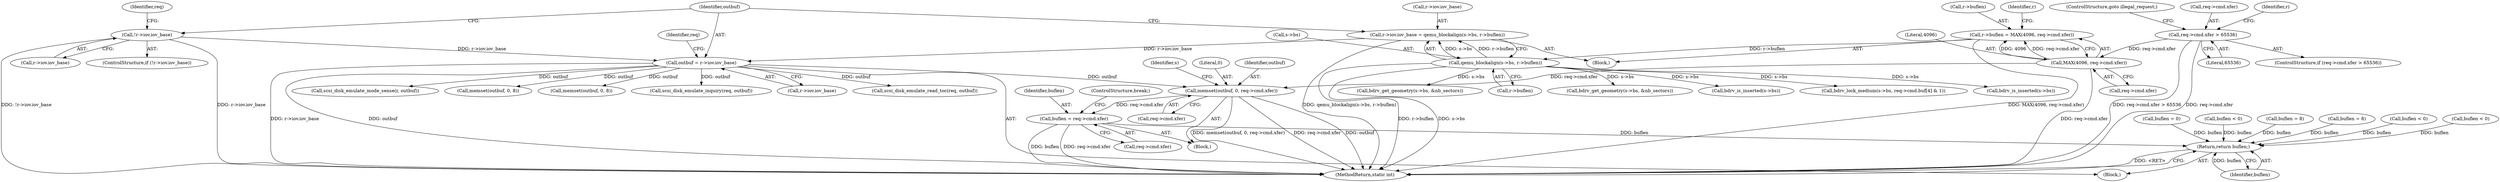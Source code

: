 digraph "0_qemu_7285477ab11831b1cf56e45878a89170dd06d9b9@API" {
"1000462" [label="(Call,memset(outbuf, 0, req->cmd.xfer))"];
"1000179" [label="(Call,outbuf = r->iov.iov_base)"];
"1000138" [label="(Call,!r->iov.iov_base)"];
"1000166" [label="(Call,r->iov.iov_base = qemu_blockalign(s->bs, r->buflen))"];
"1000172" [label="(Call,qemu_blockalign(s->bs, r->buflen))"];
"1000155" [label="(Call,r->buflen = MAX(4096, req->cmd.xfer))"];
"1000159" [label="(Call,MAX(4096, req->cmd.xfer))"];
"1000146" [label="(Call,req->cmd.xfer > 65536)"];
"1000616" [label="(Call,buflen = req->cmd.xfer)"];
"1000637" [label="(Return,return buflen;)"];
"1000224" [label="(Call,scsi_disk_emulate_mode_sense(r, outbuf))"];
"1000173" [label="(Call,s->bs)"];
"1000465" [label="(Call,req->cmd.xfer)"];
"1000190" [label="(Identifier,req)"];
"1000161" [label="(Call,req->cmd.xfer)"];
"1000464" [label="(Literal,0)"];
"1000646" [label="(Call,bdrv_is_inserted(s->bs))"];
"1000156" [label="(Call,r->buflen)"];
"1000682" [label="(MethodReturn,static int)"];
"1000114" [label="(Block,)"];
"1000137" [label="(ControlStructure,if (!r->iov.iov_base))"];
"1000134" [label="(Call,buflen = 0)"];
"1000463" [label="(Identifier,outbuf)"];
"1000623" [label="(ControlStructure,break;)"];
"1000155" [label="(Call,r->buflen = MAX(4096, req->cmd.xfer))"];
"1000166" [label="(Call,r->iov.iov_base = qemu_blockalign(s->bs, r->buflen))"];
"1000152" [label="(Literal,65536)"];
"1000433" [label="(Call,memset(outbuf, 0, 8))"];
"1000638" [label="(Identifier,buflen)"];
"1000159" [label="(Call,MAX(4096, req->cmd.xfer))"];
"1000337" [label="(Call,memset(outbuf, 0, 8))"];
"1000211" [label="(Call,scsi_disk_emulate_inquiry(req, outbuf))"];
"1000145" [label="(ControlStructure,if (req->cmd.xfer > 65536))"];
"1000240" [label="(Call,buflen < 0)"];
"1000138" [label="(Call,!r->iov.iov_base)"];
"1000157" [label="(Identifier,r)"];
"1000618" [label="(Call,req->cmd.xfer)"];
"1000442" [label="(Call,buflen = 8)"];
"1000341" [label="(Call,bdrv_get_geometry(s->bs, &nb_sectors))"];
"1000144" [label="(Block,)"];
"1000472" [label="(Identifier,s)"];
"1000236" [label="(Call,scsi_disk_emulate_read_toc(req, outbuf))"];
"1000428" [label="(Call,buflen = 8)"];
"1000176" [label="(Call,r->buflen)"];
"1000146" [label="(Call,req->cmd.xfer > 65536)"];
"1000616" [label="(Call,buflen = req->cmd.xfer)"];
"1000139" [label="(Call,r->iov.iov_base)"];
"1000215" [label="(Call,buflen < 0)"];
"1000180" [label="(Identifier,outbuf)"];
"1000149" [label="(Identifier,req)"];
"1000228" [label="(Call,buflen < 0)"];
"1000154" [label="(ControlStructure,goto illegal_request;)"];
"1000617" [label="(Identifier,buflen)"];
"1000470" [label="(Call,bdrv_get_geometry(s->bs, &nb_sectors))"];
"1000172" [label="(Call,qemu_blockalign(s->bs, r->buflen))"];
"1000160" [label="(Literal,4096)"];
"1000462" [label="(Call,memset(outbuf, 0, req->cmd.xfer))"];
"1000179" [label="(Call,outbuf = r->iov.iov_base)"];
"1000181" [label="(Call,r->iov.iov_base)"];
"1000202" [label="(Call,bdrv_is_inserted(s->bs))"];
"1000167" [label="(Call,r->iov.iov_base)"];
"1000322" [label="(Call,bdrv_lock_medium(s->bs, req->cmd.buf[4] & 1))"];
"1000147" [label="(Call,req->cmd.xfer)"];
"1000637" [label="(Return,return buflen;)"];
"1000459" [label="(Block,)"];
"1000169" [label="(Identifier,r)"];
"1000462" -> "1000459"  [label="AST: "];
"1000462" -> "1000465"  [label="CFG: "];
"1000463" -> "1000462"  [label="AST: "];
"1000464" -> "1000462"  [label="AST: "];
"1000465" -> "1000462"  [label="AST: "];
"1000472" -> "1000462"  [label="CFG: "];
"1000462" -> "1000682"  [label="DDG: req->cmd.xfer"];
"1000462" -> "1000682"  [label="DDG: outbuf"];
"1000462" -> "1000682"  [label="DDG: memset(outbuf, 0, req->cmd.xfer)"];
"1000179" -> "1000462"  [label="DDG: outbuf"];
"1000159" -> "1000462"  [label="DDG: req->cmd.xfer"];
"1000462" -> "1000616"  [label="DDG: req->cmd.xfer"];
"1000179" -> "1000114"  [label="AST: "];
"1000179" -> "1000181"  [label="CFG: "];
"1000180" -> "1000179"  [label="AST: "];
"1000181" -> "1000179"  [label="AST: "];
"1000190" -> "1000179"  [label="CFG: "];
"1000179" -> "1000682"  [label="DDG: r->iov.iov_base"];
"1000179" -> "1000682"  [label="DDG: outbuf"];
"1000138" -> "1000179"  [label="DDG: r->iov.iov_base"];
"1000166" -> "1000179"  [label="DDG: r->iov.iov_base"];
"1000179" -> "1000211"  [label="DDG: outbuf"];
"1000179" -> "1000224"  [label="DDG: outbuf"];
"1000179" -> "1000236"  [label="DDG: outbuf"];
"1000179" -> "1000337"  [label="DDG: outbuf"];
"1000179" -> "1000433"  [label="DDG: outbuf"];
"1000138" -> "1000137"  [label="AST: "];
"1000138" -> "1000139"  [label="CFG: "];
"1000139" -> "1000138"  [label="AST: "];
"1000149" -> "1000138"  [label="CFG: "];
"1000180" -> "1000138"  [label="CFG: "];
"1000138" -> "1000682"  [label="DDG: r->iov.iov_base"];
"1000138" -> "1000682"  [label="DDG: !r->iov.iov_base"];
"1000166" -> "1000144"  [label="AST: "];
"1000166" -> "1000172"  [label="CFG: "];
"1000167" -> "1000166"  [label="AST: "];
"1000172" -> "1000166"  [label="AST: "];
"1000180" -> "1000166"  [label="CFG: "];
"1000166" -> "1000682"  [label="DDG: qemu_blockalign(s->bs, r->buflen)"];
"1000172" -> "1000166"  [label="DDG: s->bs"];
"1000172" -> "1000166"  [label="DDG: r->buflen"];
"1000172" -> "1000176"  [label="CFG: "];
"1000173" -> "1000172"  [label="AST: "];
"1000176" -> "1000172"  [label="AST: "];
"1000172" -> "1000682"  [label="DDG: r->buflen"];
"1000172" -> "1000682"  [label="DDG: s->bs"];
"1000155" -> "1000172"  [label="DDG: r->buflen"];
"1000172" -> "1000202"  [label="DDG: s->bs"];
"1000172" -> "1000322"  [label="DDG: s->bs"];
"1000172" -> "1000341"  [label="DDG: s->bs"];
"1000172" -> "1000470"  [label="DDG: s->bs"];
"1000172" -> "1000646"  [label="DDG: s->bs"];
"1000155" -> "1000144"  [label="AST: "];
"1000155" -> "1000159"  [label="CFG: "];
"1000156" -> "1000155"  [label="AST: "];
"1000159" -> "1000155"  [label="AST: "];
"1000169" -> "1000155"  [label="CFG: "];
"1000155" -> "1000682"  [label="DDG: MAX(4096, req->cmd.xfer)"];
"1000159" -> "1000155"  [label="DDG: 4096"];
"1000159" -> "1000155"  [label="DDG: req->cmd.xfer"];
"1000159" -> "1000161"  [label="CFG: "];
"1000160" -> "1000159"  [label="AST: "];
"1000161" -> "1000159"  [label="AST: "];
"1000159" -> "1000682"  [label="DDG: req->cmd.xfer"];
"1000146" -> "1000159"  [label="DDG: req->cmd.xfer"];
"1000146" -> "1000145"  [label="AST: "];
"1000146" -> "1000152"  [label="CFG: "];
"1000147" -> "1000146"  [label="AST: "];
"1000152" -> "1000146"  [label="AST: "];
"1000154" -> "1000146"  [label="CFG: "];
"1000157" -> "1000146"  [label="CFG: "];
"1000146" -> "1000682"  [label="DDG: req->cmd.xfer > 65536"];
"1000146" -> "1000682"  [label="DDG: req->cmd.xfer"];
"1000616" -> "1000459"  [label="AST: "];
"1000616" -> "1000618"  [label="CFG: "];
"1000617" -> "1000616"  [label="AST: "];
"1000618" -> "1000616"  [label="AST: "];
"1000623" -> "1000616"  [label="CFG: "];
"1000616" -> "1000682"  [label="DDG: req->cmd.xfer"];
"1000616" -> "1000682"  [label="DDG: buflen"];
"1000616" -> "1000637"  [label="DDG: buflen"];
"1000637" -> "1000114"  [label="AST: "];
"1000637" -> "1000638"  [label="CFG: "];
"1000638" -> "1000637"  [label="AST: "];
"1000682" -> "1000637"  [label="CFG: "];
"1000637" -> "1000682"  [label="DDG: <RET>"];
"1000638" -> "1000637"  [label="DDG: buflen"];
"1000442" -> "1000637"  [label="DDG: buflen"];
"1000228" -> "1000637"  [label="DDG: buflen"];
"1000134" -> "1000637"  [label="DDG: buflen"];
"1000240" -> "1000637"  [label="DDG: buflen"];
"1000428" -> "1000637"  [label="DDG: buflen"];
"1000215" -> "1000637"  [label="DDG: buflen"];
}

